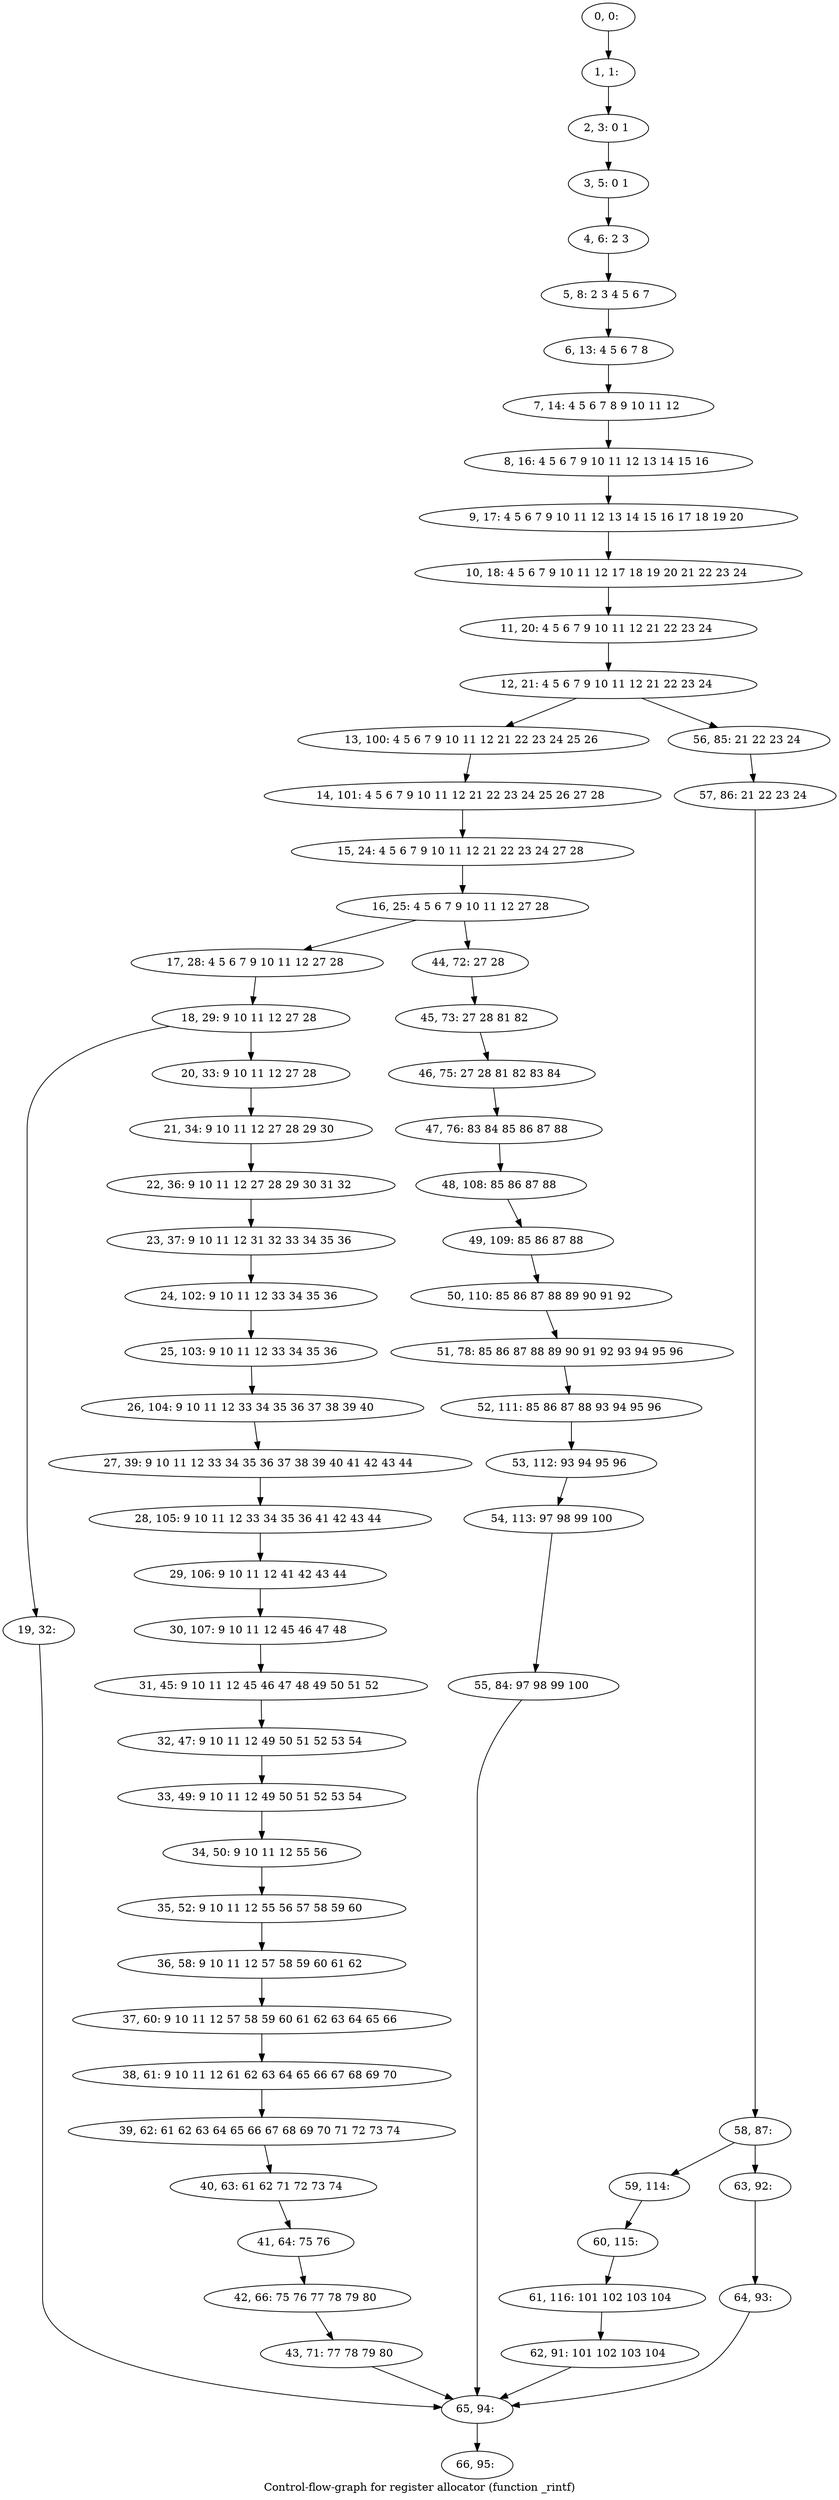 digraph G {
graph [label="Control-flow-graph for register allocator (function _rintf)"]
0[label="0, 0: "];
1[label="1, 1: "];
2[label="2, 3: 0 1 "];
3[label="3, 5: 0 1 "];
4[label="4, 6: 2 3 "];
5[label="5, 8: 2 3 4 5 6 7 "];
6[label="6, 13: 4 5 6 7 8 "];
7[label="7, 14: 4 5 6 7 8 9 10 11 12 "];
8[label="8, 16: 4 5 6 7 9 10 11 12 13 14 15 16 "];
9[label="9, 17: 4 5 6 7 9 10 11 12 13 14 15 16 17 18 19 20 "];
10[label="10, 18: 4 5 6 7 9 10 11 12 17 18 19 20 21 22 23 24 "];
11[label="11, 20: 4 5 6 7 9 10 11 12 21 22 23 24 "];
12[label="12, 21: 4 5 6 7 9 10 11 12 21 22 23 24 "];
13[label="13, 100: 4 5 6 7 9 10 11 12 21 22 23 24 25 26 "];
14[label="14, 101: 4 5 6 7 9 10 11 12 21 22 23 24 25 26 27 28 "];
15[label="15, 24: 4 5 6 7 9 10 11 12 21 22 23 24 27 28 "];
16[label="16, 25: 4 5 6 7 9 10 11 12 27 28 "];
17[label="17, 28: 4 5 6 7 9 10 11 12 27 28 "];
18[label="18, 29: 9 10 11 12 27 28 "];
19[label="19, 32: "];
20[label="20, 33: 9 10 11 12 27 28 "];
21[label="21, 34: 9 10 11 12 27 28 29 30 "];
22[label="22, 36: 9 10 11 12 27 28 29 30 31 32 "];
23[label="23, 37: 9 10 11 12 31 32 33 34 35 36 "];
24[label="24, 102: 9 10 11 12 33 34 35 36 "];
25[label="25, 103: 9 10 11 12 33 34 35 36 "];
26[label="26, 104: 9 10 11 12 33 34 35 36 37 38 39 40 "];
27[label="27, 39: 9 10 11 12 33 34 35 36 37 38 39 40 41 42 43 44 "];
28[label="28, 105: 9 10 11 12 33 34 35 36 41 42 43 44 "];
29[label="29, 106: 9 10 11 12 41 42 43 44 "];
30[label="30, 107: 9 10 11 12 45 46 47 48 "];
31[label="31, 45: 9 10 11 12 45 46 47 48 49 50 51 52 "];
32[label="32, 47: 9 10 11 12 49 50 51 52 53 54 "];
33[label="33, 49: 9 10 11 12 49 50 51 52 53 54 "];
34[label="34, 50: 9 10 11 12 55 56 "];
35[label="35, 52: 9 10 11 12 55 56 57 58 59 60 "];
36[label="36, 58: 9 10 11 12 57 58 59 60 61 62 "];
37[label="37, 60: 9 10 11 12 57 58 59 60 61 62 63 64 65 66 "];
38[label="38, 61: 9 10 11 12 61 62 63 64 65 66 67 68 69 70 "];
39[label="39, 62: 61 62 63 64 65 66 67 68 69 70 71 72 73 74 "];
40[label="40, 63: 61 62 71 72 73 74 "];
41[label="41, 64: 75 76 "];
42[label="42, 66: 75 76 77 78 79 80 "];
43[label="43, 71: 77 78 79 80 "];
44[label="44, 72: 27 28 "];
45[label="45, 73: 27 28 81 82 "];
46[label="46, 75: 27 28 81 82 83 84 "];
47[label="47, 76: 83 84 85 86 87 88 "];
48[label="48, 108: 85 86 87 88 "];
49[label="49, 109: 85 86 87 88 "];
50[label="50, 110: 85 86 87 88 89 90 91 92 "];
51[label="51, 78: 85 86 87 88 89 90 91 92 93 94 95 96 "];
52[label="52, 111: 85 86 87 88 93 94 95 96 "];
53[label="53, 112: 93 94 95 96 "];
54[label="54, 113: 97 98 99 100 "];
55[label="55, 84: 97 98 99 100 "];
56[label="56, 85: 21 22 23 24 "];
57[label="57, 86: 21 22 23 24 "];
58[label="58, 87: "];
59[label="59, 114: "];
60[label="60, 115: "];
61[label="61, 116: 101 102 103 104 "];
62[label="62, 91: 101 102 103 104 "];
63[label="63, 92: "];
64[label="64, 93: "];
65[label="65, 94: "];
66[label="66, 95: "];
0->1 ;
1->2 ;
2->3 ;
3->4 ;
4->5 ;
5->6 ;
6->7 ;
7->8 ;
8->9 ;
9->10 ;
10->11 ;
11->12 ;
12->13 ;
12->56 ;
13->14 ;
14->15 ;
15->16 ;
16->17 ;
16->44 ;
17->18 ;
18->19 ;
18->20 ;
19->65 ;
20->21 ;
21->22 ;
22->23 ;
23->24 ;
24->25 ;
25->26 ;
26->27 ;
27->28 ;
28->29 ;
29->30 ;
30->31 ;
31->32 ;
32->33 ;
33->34 ;
34->35 ;
35->36 ;
36->37 ;
37->38 ;
38->39 ;
39->40 ;
40->41 ;
41->42 ;
42->43 ;
43->65 ;
44->45 ;
45->46 ;
46->47 ;
47->48 ;
48->49 ;
49->50 ;
50->51 ;
51->52 ;
52->53 ;
53->54 ;
54->55 ;
55->65 ;
56->57 ;
57->58 ;
58->59 ;
58->63 ;
59->60 ;
60->61 ;
61->62 ;
62->65 ;
63->64 ;
64->65 ;
65->66 ;
}
